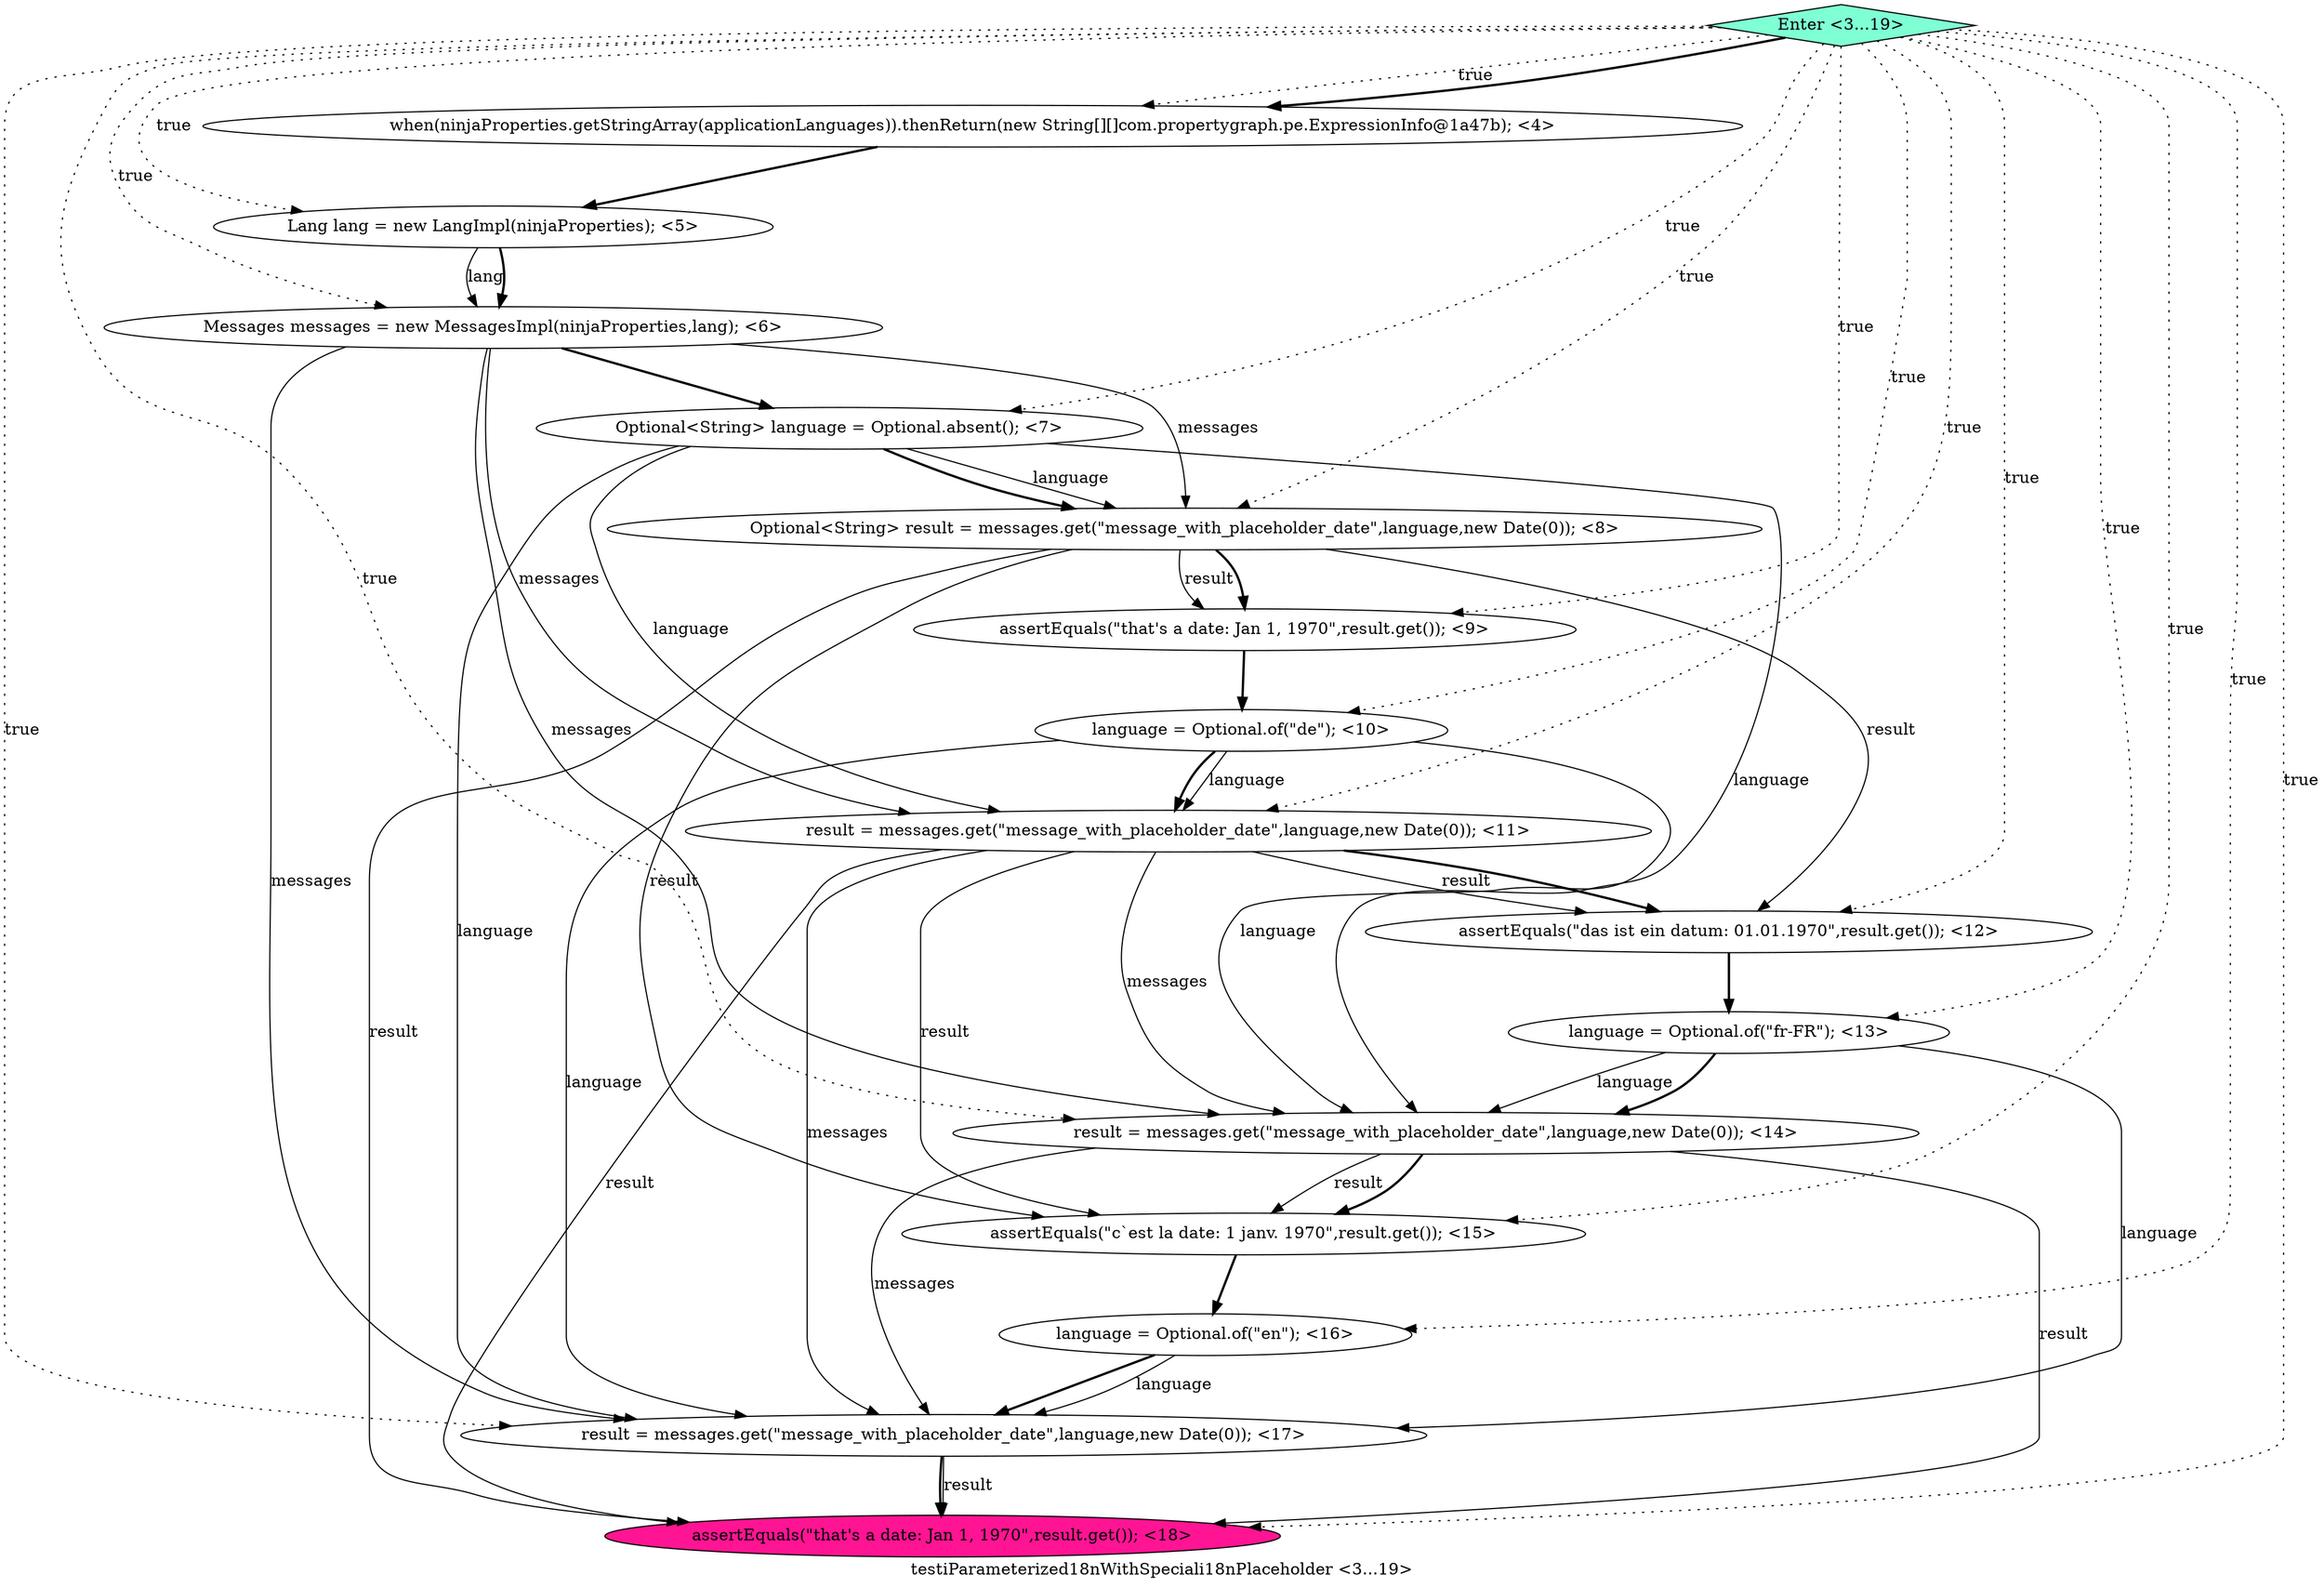 digraph PDG {
label = "testiParameterized18nWithSpeciali18nPlaceholder <3...19>";
0.13 [style = filled, label = "result = messages.get(\"message_with_placeholder_date\",language,new Date(0)); <17>", fillcolor = white, shape = ellipse];
0.4 [style = filled, label = "Optional<String> result = messages.get(\"message_with_placeholder_date\",language,new Date(0)); <8>", fillcolor = white, shape = ellipse];
0.3 [style = filled, label = "Optional<String> language = Optional.absent(); <7>", fillcolor = white, shape = ellipse];
0.5 [style = filled, label = "assertEquals(\"that's a date: Jan 1, 1970\",result.get()); <9>", fillcolor = white, shape = ellipse];
0.8 [style = filled, label = "assertEquals(\"das ist ein datum: 01.01.1970\",result.get()); <12>", fillcolor = white, shape = ellipse];
0.6 [style = filled, label = "language = Optional.of(\"de\"); <10>", fillcolor = white, shape = ellipse];
0.12 [style = filled, label = "language = Optional.of(\"en\"); <16>", fillcolor = white, shape = ellipse];
0.11 [style = filled, label = "assertEquals(\"c`est la date: 1 janv. 1970\",result.get()); <15>", fillcolor = white, shape = ellipse];
0.2 [style = filled, label = "Messages messages = new MessagesImpl(ninjaProperties,lang); <6>", fillcolor = white, shape = ellipse];
0.7 [style = filled, label = "result = messages.get(\"message_with_placeholder_date\",language,new Date(0)); <11>", fillcolor = white, shape = ellipse];
0.1 [style = filled, label = "Lang lang = new LangImpl(ninjaProperties); <5>", fillcolor = white, shape = ellipse];
0.15 [style = filled, label = "Enter <3...19>", fillcolor = aquamarine, shape = diamond];
0.10 [style = filled, label = "result = messages.get(\"message_with_placeholder_date\",language,new Date(0)); <14>", fillcolor = white, shape = ellipse];
0.14 [style = filled, label = "assertEquals(\"that's a date: Jan 1, 1970\",result.get()); <18>", fillcolor = deeppink, shape = ellipse];
0.0 [style = filled, label = "when(ninjaProperties.getStringArray(applicationLanguages)).thenReturn(new String[][]com.propertygraph.pe.ExpressionInfo@1a47b); <4>", fillcolor = white, shape = ellipse];
0.9 [style = filled, label = "language = Optional.of(\"fr-FR\"); <13>", fillcolor = white, shape = ellipse];
0.0 -> 0.1 [style = bold, label=""];
0.1 -> 0.2 [style = solid, label="lang"];
0.1 -> 0.2 [style = bold, label=""];
0.2 -> 0.3 [style = bold, label=""];
0.2 -> 0.4 [style = solid, label="messages"];
0.2 -> 0.7 [style = solid, label="messages"];
0.2 -> 0.10 [style = solid, label="messages"];
0.2 -> 0.13 [style = solid, label="messages"];
0.3 -> 0.4 [style = solid, label="language"];
0.3 -> 0.4 [style = bold, label=""];
0.3 -> 0.7 [style = solid, label="language"];
0.3 -> 0.10 [style = solid, label="language"];
0.3 -> 0.13 [style = solid, label="language"];
0.4 -> 0.5 [style = solid, label="result"];
0.4 -> 0.5 [style = bold, label=""];
0.4 -> 0.8 [style = solid, label="result"];
0.4 -> 0.11 [style = solid, label="result"];
0.4 -> 0.14 [style = solid, label="result"];
0.5 -> 0.6 [style = bold, label=""];
0.6 -> 0.7 [style = solid, label="language"];
0.6 -> 0.7 [style = bold, label=""];
0.6 -> 0.10 [style = solid, label="language"];
0.6 -> 0.13 [style = solid, label="language"];
0.7 -> 0.8 [style = solid, label="result"];
0.7 -> 0.8 [style = bold, label=""];
0.7 -> 0.10 [style = solid, label="messages"];
0.7 -> 0.11 [style = solid, label="result"];
0.7 -> 0.13 [style = solid, label="messages"];
0.7 -> 0.14 [style = solid, label="result"];
0.8 -> 0.9 [style = bold, label=""];
0.9 -> 0.10 [style = solid, label="language"];
0.9 -> 0.10 [style = bold, label=""];
0.9 -> 0.13 [style = solid, label="language"];
0.10 -> 0.11 [style = solid, label="result"];
0.10 -> 0.11 [style = bold, label=""];
0.10 -> 0.13 [style = solid, label="messages"];
0.10 -> 0.14 [style = solid, label="result"];
0.11 -> 0.12 [style = bold, label=""];
0.12 -> 0.13 [style = solid, label="language"];
0.12 -> 0.13 [style = bold, label=""];
0.13 -> 0.14 [style = solid, label="result"];
0.13 -> 0.14 [style = bold, label=""];
0.15 -> 0.0 [style = dotted, label="true"];
0.15 -> 0.0 [style = bold, label=""];
0.15 -> 0.1 [style = dotted, label="true"];
0.15 -> 0.2 [style = dotted, label="true"];
0.15 -> 0.3 [style = dotted, label="true"];
0.15 -> 0.4 [style = dotted, label="true"];
0.15 -> 0.5 [style = dotted, label="true"];
0.15 -> 0.6 [style = dotted, label="true"];
0.15 -> 0.7 [style = dotted, label="true"];
0.15 -> 0.8 [style = dotted, label="true"];
0.15 -> 0.9 [style = dotted, label="true"];
0.15 -> 0.10 [style = dotted, label="true"];
0.15 -> 0.11 [style = dotted, label="true"];
0.15 -> 0.12 [style = dotted, label="true"];
0.15 -> 0.13 [style = dotted, label="true"];
0.15 -> 0.14 [style = dotted, label="true"];
}
